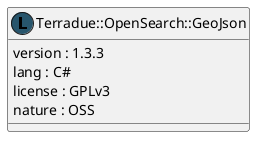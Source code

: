 @startuml
  class "Terradue::OpenSearch::GeoJson" as namespace_terradue_1_1_open_search_1_1_geo_json << (L, #27556C) >> [[../namespaces/namespace_terradue_1_1_open_search_1_1_geo_json.html]] {
     version : 1.3.3 
     lang : C#
     license : GPLv3
     nature : OSS
  }
@enduml
